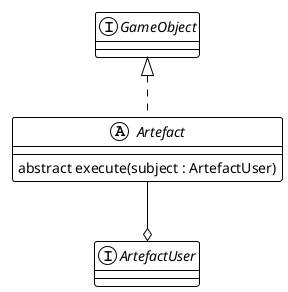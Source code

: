 @startuml Artefact 
!theme plain

interface GameObject{ 
}

interface ArtefactUser{ 
    
}

abstract Artefact {
    abstract execute(subject : ArtefactUser)
}

abstract Artefact implements GameObject 
Artefact -D-o ArtefactUser

@enduml
